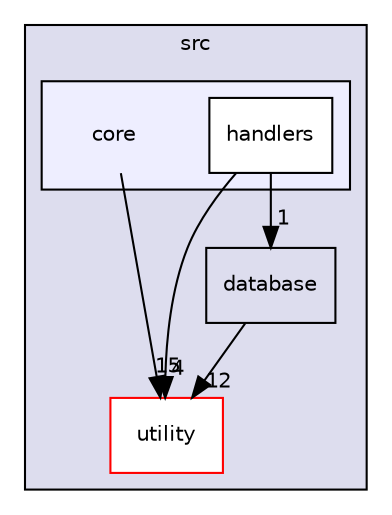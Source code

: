 digraph "src/core" {
  compound=true
  node [ fontsize="10", fontname="Helvetica"];
  edge [ labelfontsize="10", labelfontname="Helvetica"];
  subgraph clusterdir_68267d1309a1af8e8297ef4c3efbcdba {
    graph [ bgcolor="#ddddee", pencolor="black", label="src" fontname="Helvetica", fontsize="10", URL="dir_68267d1309a1af8e8297ef4c3efbcdba.html"]
  dir_0619a8f54b4fad7043a6de45be8fde0b [shape=box label="utility" fillcolor="white" style="filled" color="red" URL="dir_0619a8f54b4fad7043a6de45be8fde0b.html"];
  dir_803ee67260c130b45d29089798491ab2 [shape=box label="database" URL="dir_803ee67260c130b45d29089798491ab2.html"];
  subgraph clusterdir_aebb8dcc11953d78e620bbef0b9e2183 {
    graph [ bgcolor="#eeeeff", pencolor="black", label="" URL="dir_aebb8dcc11953d78e620bbef0b9e2183.html"];
    dir_aebb8dcc11953d78e620bbef0b9e2183 [shape=plaintext label="core"];
  dir_554eaad8800c32480644048229e5877d [shape=box label="handlers" fillcolor="white" style="filled" URL="dir_554eaad8800c32480644048229e5877d.html"];
  }
  }
  dir_554eaad8800c32480644048229e5877d->dir_0619a8f54b4fad7043a6de45be8fde0b [headlabel="4", labeldistance=1.5 headhref="dir_000003_000007.html"];
  dir_554eaad8800c32480644048229e5877d->dir_803ee67260c130b45d29089798491ab2 [headlabel="1", labeldistance=1.5 headhref="dir_000003_000004.html"];
  dir_aebb8dcc11953d78e620bbef0b9e2183->dir_0619a8f54b4fad7043a6de45be8fde0b [headlabel="15", labeldistance=1.5 headhref="dir_000001_000007.html"];
  dir_803ee67260c130b45d29089798491ab2->dir_0619a8f54b4fad7043a6de45be8fde0b [headlabel="12", labeldistance=1.5 headhref="dir_000004_000007.html"];
}
